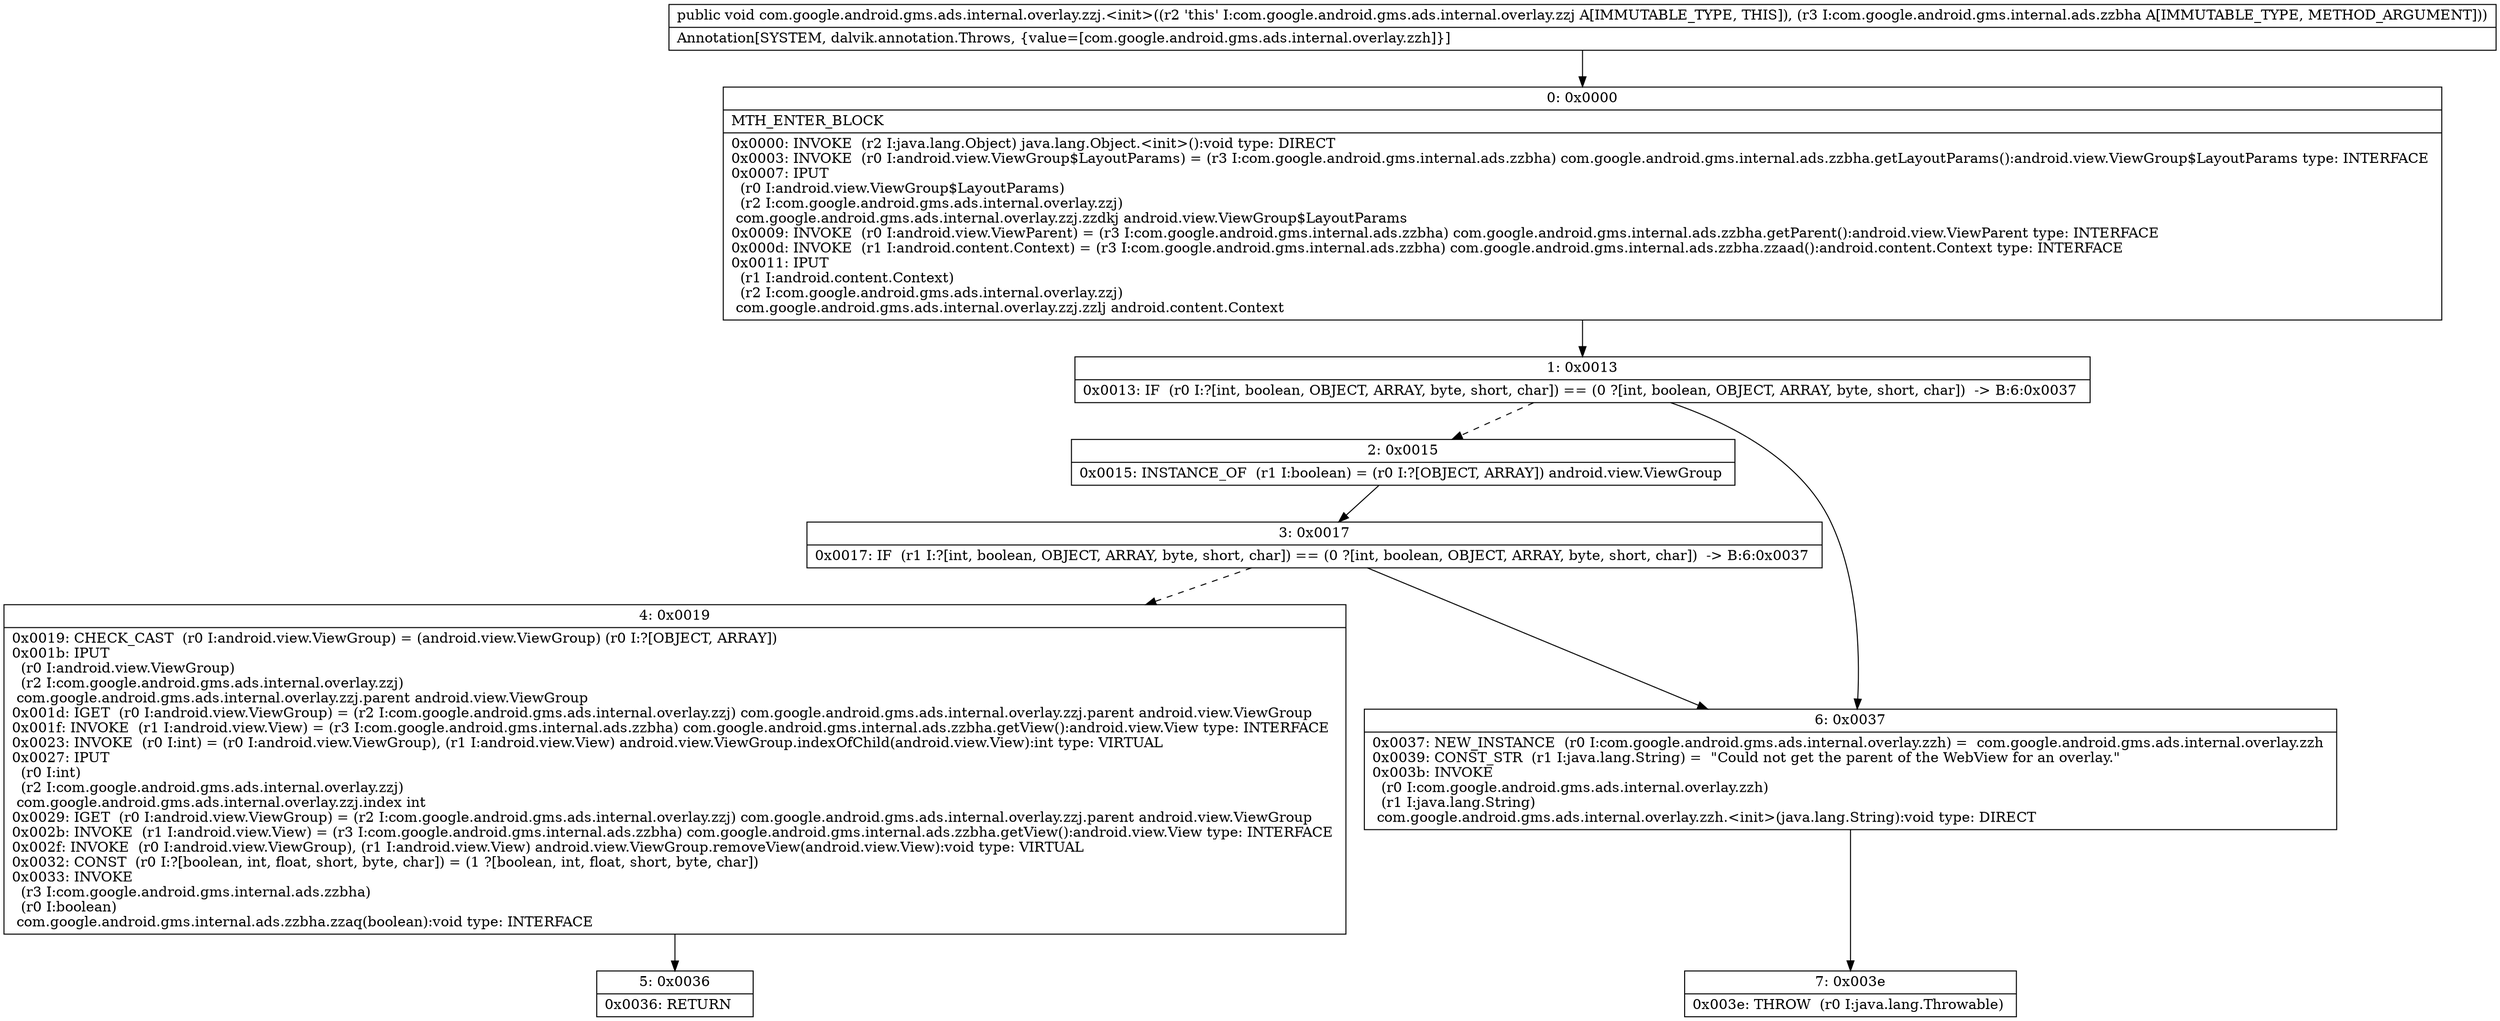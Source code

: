 digraph "CFG forcom.google.android.gms.ads.internal.overlay.zzj.\<init\>(Lcom\/google\/android\/gms\/internal\/ads\/zzbha;)V" {
Node_0 [shape=record,label="{0\:\ 0x0000|MTH_ENTER_BLOCK\l|0x0000: INVOKE  (r2 I:java.lang.Object) java.lang.Object.\<init\>():void type: DIRECT \l0x0003: INVOKE  (r0 I:android.view.ViewGroup$LayoutParams) = (r3 I:com.google.android.gms.internal.ads.zzbha) com.google.android.gms.internal.ads.zzbha.getLayoutParams():android.view.ViewGroup$LayoutParams type: INTERFACE \l0x0007: IPUT  \l  (r0 I:android.view.ViewGroup$LayoutParams)\l  (r2 I:com.google.android.gms.ads.internal.overlay.zzj)\l com.google.android.gms.ads.internal.overlay.zzj.zzdkj android.view.ViewGroup$LayoutParams \l0x0009: INVOKE  (r0 I:android.view.ViewParent) = (r3 I:com.google.android.gms.internal.ads.zzbha) com.google.android.gms.internal.ads.zzbha.getParent():android.view.ViewParent type: INTERFACE \l0x000d: INVOKE  (r1 I:android.content.Context) = (r3 I:com.google.android.gms.internal.ads.zzbha) com.google.android.gms.internal.ads.zzbha.zzaad():android.content.Context type: INTERFACE \l0x0011: IPUT  \l  (r1 I:android.content.Context)\l  (r2 I:com.google.android.gms.ads.internal.overlay.zzj)\l com.google.android.gms.ads.internal.overlay.zzj.zzlj android.content.Context \l}"];
Node_1 [shape=record,label="{1\:\ 0x0013|0x0013: IF  (r0 I:?[int, boolean, OBJECT, ARRAY, byte, short, char]) == (0 ?[int, boolean, OBJECT, ARRAY, byte, short, char])  \-\> B:6:0x0037 \l}"];
Node_2 [shape=record,label="{2\:\ 0x0015|0x0015: INSTANCE_OF  (r1 I:boolean) = (r0 I:?[OBJECT, ARRAY]) android.view.ViewGroup \l}"];
Node_3 [shape=record,label="{3\:\ 0x0017|0x0017: IF  (r1 I:?[int, boolean, OBJECT, ARRAY, byte, short, char]) == (0 ?[int, boolean, OBJECT, ARRAY, byte, short, char])  \-\> B:6:0x0037 \l}"];
Node_4 [shape=record,label="{4\:\ 0x0019|0x0019: CHECK_CAST  (r0 I:android.view.ViewGroup) = (android.view.ViewGroup) (r0 I:?[OBJECT, ARRAY]) \l0x001b: IPUT  \l  (r0 I:android.view.ViewGroup)\l  (r2 I:com.google.android.gms.ads.internal.overlay.zzj)\l com.google.android.gms.ads.internal.overlay.zzj.parent android.view.ViewGroup \l0x001d: IGET  (r0 I:android.view.ViewGroup) = (r2 I:com.google.android.gms.ads.internal.overlay.zzj) com.google.android.gms.ads.internal.overlay.zzj.parent android.view.ViewGroup \l0x001f: INVOKE  (r1 I:android.view.View) = (r3 I:com.google.android.gms.internal.ads.zzbha) com.google.android.gms.internal.ads.zzbha.getView():android.view.View type: INTERFACE \l0x0023: INVOKE  (r0 I:int) = (r0 I:android.view.ViewGroup), (r1 I:android.view.View) android.view.ViewGroup.indexOfChild(android.view.View):int type: VIRTUAL \l0x0027: IPUT  \l  (r0 I:int)\l  (r2 I:com.google.android.gms.ads.internal.overlay.zzj)\l com.google.android.gms.ads.internal.overlay.zzj.index int \l0x0029: IGET  (r0 I:android.view.ViewGroup) = (r2 I:com.google.android.gms.ads.internal.overlay.zzj) com.google.android.gms.ads.internal.overlay.zzj.parent android.view.ViewGroup \l0x002b: INVOKE  (r1 I:android.view.View) = (r3 I:com.google.android.gms.internal.ads.zzbha) com.google.android.gms.internal.ads.zzbha.getView():android.view.View type: INTERFACE \l0x002f: INVOKE  (r0 I:android.view.ViewGroup), (r1 I:android.view.View) android.view.ViewGroup.removeView(android.view.View):void type: VIRTUAL \l0x0032: CONST  (r0 I:?[boolean, int, float, short, byte, char]) = (1 ?[boolean, int, float, short, byte, char]) \l0x0033: INVOKE  \l  (r3 I:com.google.android.gms.internal.ads.zzbha)\l  (r0 I:boolean)\l com.google.android.gms.internal.ads.zzbha.zzaq(boolean):void type: INTERFACE \l}"];
Node_5 [shape=record,label="{5\:\ 0x0036|0x0036: RETURN   \l}"];
Node_6 [shape=record,label="{6\:\ 0x0037|0x0037: NEW_INSTANCE  (r0 I:com.google.android.gms.ads.internal.overlay.zzh) =  com.google.android.gms.ads.internal.overlay.zzh \l0x0039: CONST_STR  (r1 I:java.lang.String) =  \"Could not get the parent of the WebView for an overlay.\" \l0x003b: INVOKE  \l  (r0 I:com.google.android.gms.ads.internal.overlay.zzh)\l  (r1 I:java.lang.String)\l com.google.android.gms.ads.internal.overlay.zzh.\<init\>(java.lang.String):void type: DIRECT \l}"];
Node_7 [shape=record,label="{7\:\ 0x003e|0x003e: THROW  (r0 I:java.lang.Throwable) \l}"];
MethodNode[shape=record,label="{public void com.google.android.gms.ads.internal.overlay.zzj.\<init\>((r2 'this' I:com.google.android.gms.ads.internal.overlay.zzj A[IMMUTABLE_TYPE, THIS]), (r3 I:com.google.android.gms.internal.ads.zzbha A[IMMUTABLE_TYPE, METHOD_ARGUMENT]))  | Annotation[SYSTEM, dalvik.annotation.Throws, \{value=[com.google.android.gms.ads.internal.overlay.zzh]\}]\l}"];
MethodNode -> Node_0;
Node_0 -> Node_1;
Node_1 -> Node_2[style=dashed];
Node_1 -> Node_6;
Node_2 -> Node_3;
Node_3 -> Node_4[style=dashed];
Node_3 -> Node_6;
Node_4 -> Node_5;
Node_6 -> Node_7;
}

